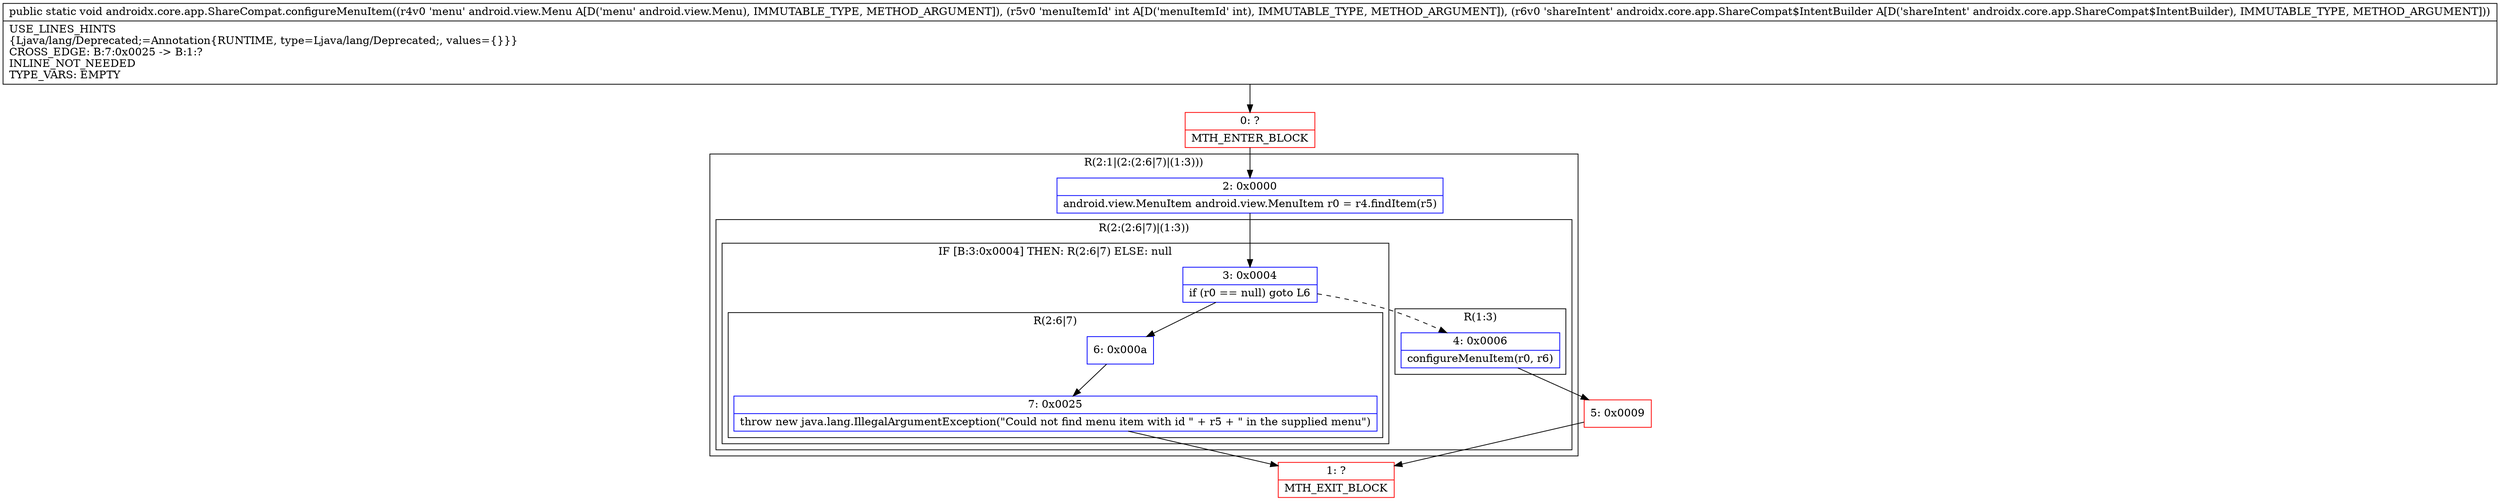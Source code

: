 digraph "CFG forandroidx.core.app.ShareCompat.configureMenuItem(Landroid\/view\/Menu;ILandroidx\/core\/app\/ShareCompat$IntentBuilder;)V" {
subgraph cluster_Region_2090338809 {
label = "R(2:1|(2:(2:6|7)|(1:3)))";
node [shape=record,color=blue];
Node_2 [shape=record,label="{2\:\ 0x0000|android.view.MenuItem android.view.MenuItem r0 = r4.findItem(r5)\l}"];
subgraph cluster_Region_1240996042 {
label = "R(2:(2:6|7)|(1:3))";
node [shape=record,color=blue];
subgraph cluster_IfRegion_30295737 {
label = "IF [B:3:0x0004] THEN: R(2:6|7) ELSE: null";
node [shape=record,color=blue];
Node_3 [shape=record,label="{3\:\ 0x0004|if (r0 == null) goto L6\l}"];
subgraph cluster_Region_440067064 {
label = "R(2:6|7)";
node [shape=record,color=blue];
Node_6 [shape=record,label="{6\:\ 0x000a}"];
Node_7 [shape=record,label="{7\:\ 0x0025|throw new java.lang.IllegalArgumentException(\"Could not find menu item with id \" + r5 + \" in the supplied menu\")\l}"];
}
}
subgraph cluster_Region_1052478366 {
label = "R(1:3)";
node [shape=record,color=blue];
Node_4 [shape=record,label="{4\:\ 0x0006|configureMenuItem(r0, r6)\l}"];
}
}
}
Node_0 [shape=record,color=red,label="{0\:\ ?|MTH_ENTER_BLOCK\l}"];
Node_5 [shape=record,color=red,label="{5\:\ 0x0009}"];
Node_1 [shape=record,color=red,label="{1\:\ ?|MTH_EXIT_BLOCK\l}"];
MethodNode[shape=record,label="{public static void androidx.core.app.ShareCompat.configureMenuItem((r4v0 'menu' android.view.Menu A[D('menu' android.view.Menu), IMMUTABLE_TYPE, METHOD_ARGUMENT]), (r5v0 'menuItemId' int A[D('menuItemId' int), IMMUTABLE_TYPE, METHOD_ARGUMENT]), (r6v0 'shareIntent' androidx.core.app.ShareCompat$IntentBuilder A[D('shareIntent' androidx.core.app.ShareCompat$IntentBuilder), IMMUTABLE_TYPE, METHOD_ARGUMENT]))  | USE_LINES_HINTS\l\{Ljava\/lang\/Deprecated;=Annotation\{RUNTIME, type=Ljava\/lang\/Deprecated;, values=\{\}\}\}\lCROSS_EDGE: B:7:0x0025 \-\> B:1:?\lINLINE_NOT_NEEDED\lTYPE_VARS: EMPTY\l}"];
MethodNode -> Node_0;Node_2 -> Node_3;
Node_3 -> Node_4[style=dashed];
Node_3 -> Node_6;
Node_6 -> Node_7;
Node_7 -> Node_1;
Node_4 -> Node_5;
Node_0 -> Node_2;
Node_5 -> Node_1;
}

